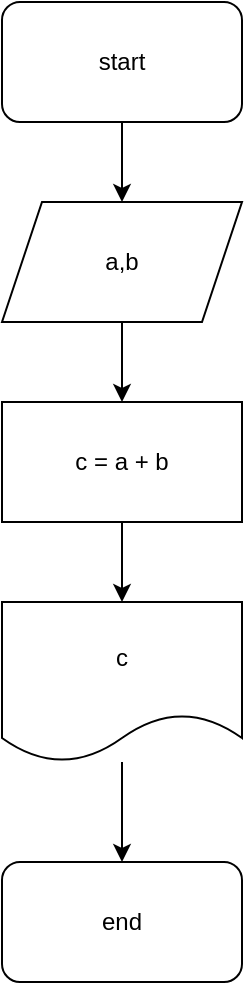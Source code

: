 <mxfile version="17.2.4" type="github">
  <diagram id="hMZIwSdm6eqAgacvsNla" name="Page-1">
    <mxGraphModel dx="580" dy="1915" grid="1" gridSize="10" guides="1" tooltips="1" connect="1" arrows="1" fold="1" page="1" pageScale="1" pageWidth="827" pageHeight="1169" math="0" shadow="0">
      <root>
        <mxCell id="0" />
        <mxCell id="1" parent="0" />
        <mxCell id="R6J9GiGBxkvbOUhFSuAL-11" value="" style="edgeStyle=orthogonalEdgeStyle;rounded=0;orthogonalLoop=1;jettySize=auto;html=1;" edge="1" parent="1" source="R6J9GiGBxkvbOUhFSuAL-1" target="R6J9GiGBxkvbOUhFSuAL-4">
          <mxGeometry relative="1" as="geometry" />
        </mxCell>
        <mxCell id="R6J9GiGBxkvbOUhFSuAL-1" value="start" style="rounded=1;whiteSpace=wrap;html=1;" vertex="1" parent="1">
          <mxGeometry x="170" y="-10" width="120" height="60" as="geometry" />
        </mxCell>
        <mxCell id="R6J9GiGBxkvbOUhFSuAL-3" value="end" style="rounded=1;whiteSpace=wrap;html=1;" vertex="1" parent="1">
          <mxGeometry x="170" y="420" width="120" height="60" as="geometry" />
        </mxCell>
        <mxCell id="R6J9GiGBxkvbOUhFSuAL-7" value="" style="edgeStyle=orthogonalEdgeStyle;rounded=0;orthogonalLoop=1;jettySize=auto;html=1;" edge="1" parent="1" source="R6J9GiGBxkvbOUhFSuAL-4" target="R6J9GiGBxkvbOUhFSuAL-5">
          <mxGeometry relative="1" as="geometry" />
        </mxCell>
        <mxCell id="R6J9GiGBxkvbOUhFSuAL-4" value="a,b" style="shape=parallelogram;perimeter=parallelogramPerimeter;whiteSpace=wrap;html=1;fixedSize=1;" vertex="1" parent="1">
          <mxGeometry x="170" y="90" width="120" height="60" as="geometry" />
        </mxCell>
        <mxCell id="R6J9GiGBxkvbOUhFSuAL-9" value="" style="edgeStyle=orthogonalEdgeStyle;rounded=0;orthogonalLoop=1;jettySize=auto;html=1;" edge="1" parent="1" source="R6J9GiGBxkvbOUhFSuAL-5" target="R6J9GiGBxkvbOUhFSuAL-8">
          <mxGeometry relative="1" as="geometry" />
        </mxCell>
        <mxCell id="R6J9GiGBxkvbOUhFSuAL-5" value="c = a + b" style="rounded=0;whiteSpace=wrap;html=1;" vertex="1" parent="1">
          <mxGeometry x="170" y="190" width="120" height="60" as="geometry" />
        </mxCell>
        <mxCell id="R6J9GiGBxkvbOUhFSuAL-10" value="" style="edgeStyle=orthogonalEdgeStyle;rounded=0;orthogonalLoop=1;jettySize=auto;html=1;" edge="1" parent="1" source="R6J9GiGBxkvbOUhFSuAL-8" target="R6J9GiGBxkvbOUhFSuAL-3">
          <mxGeometry relative="1" as="geometry" />
        </mxCell>
        <mxCell id="R6J9GiGBxkvbOUhFSuAL-8" value="c" style="shape=document;whiteSpace=wrap;html=1;boundedLbl=1;rounded=0;" vertex="1" parent="1">
          <mxGeometry x="170" y="290" width="120" height="80" as="geometry" />
        </mxCell>
      </root>
    </mxGraphModel>
  </diagram>
</mxfile>
